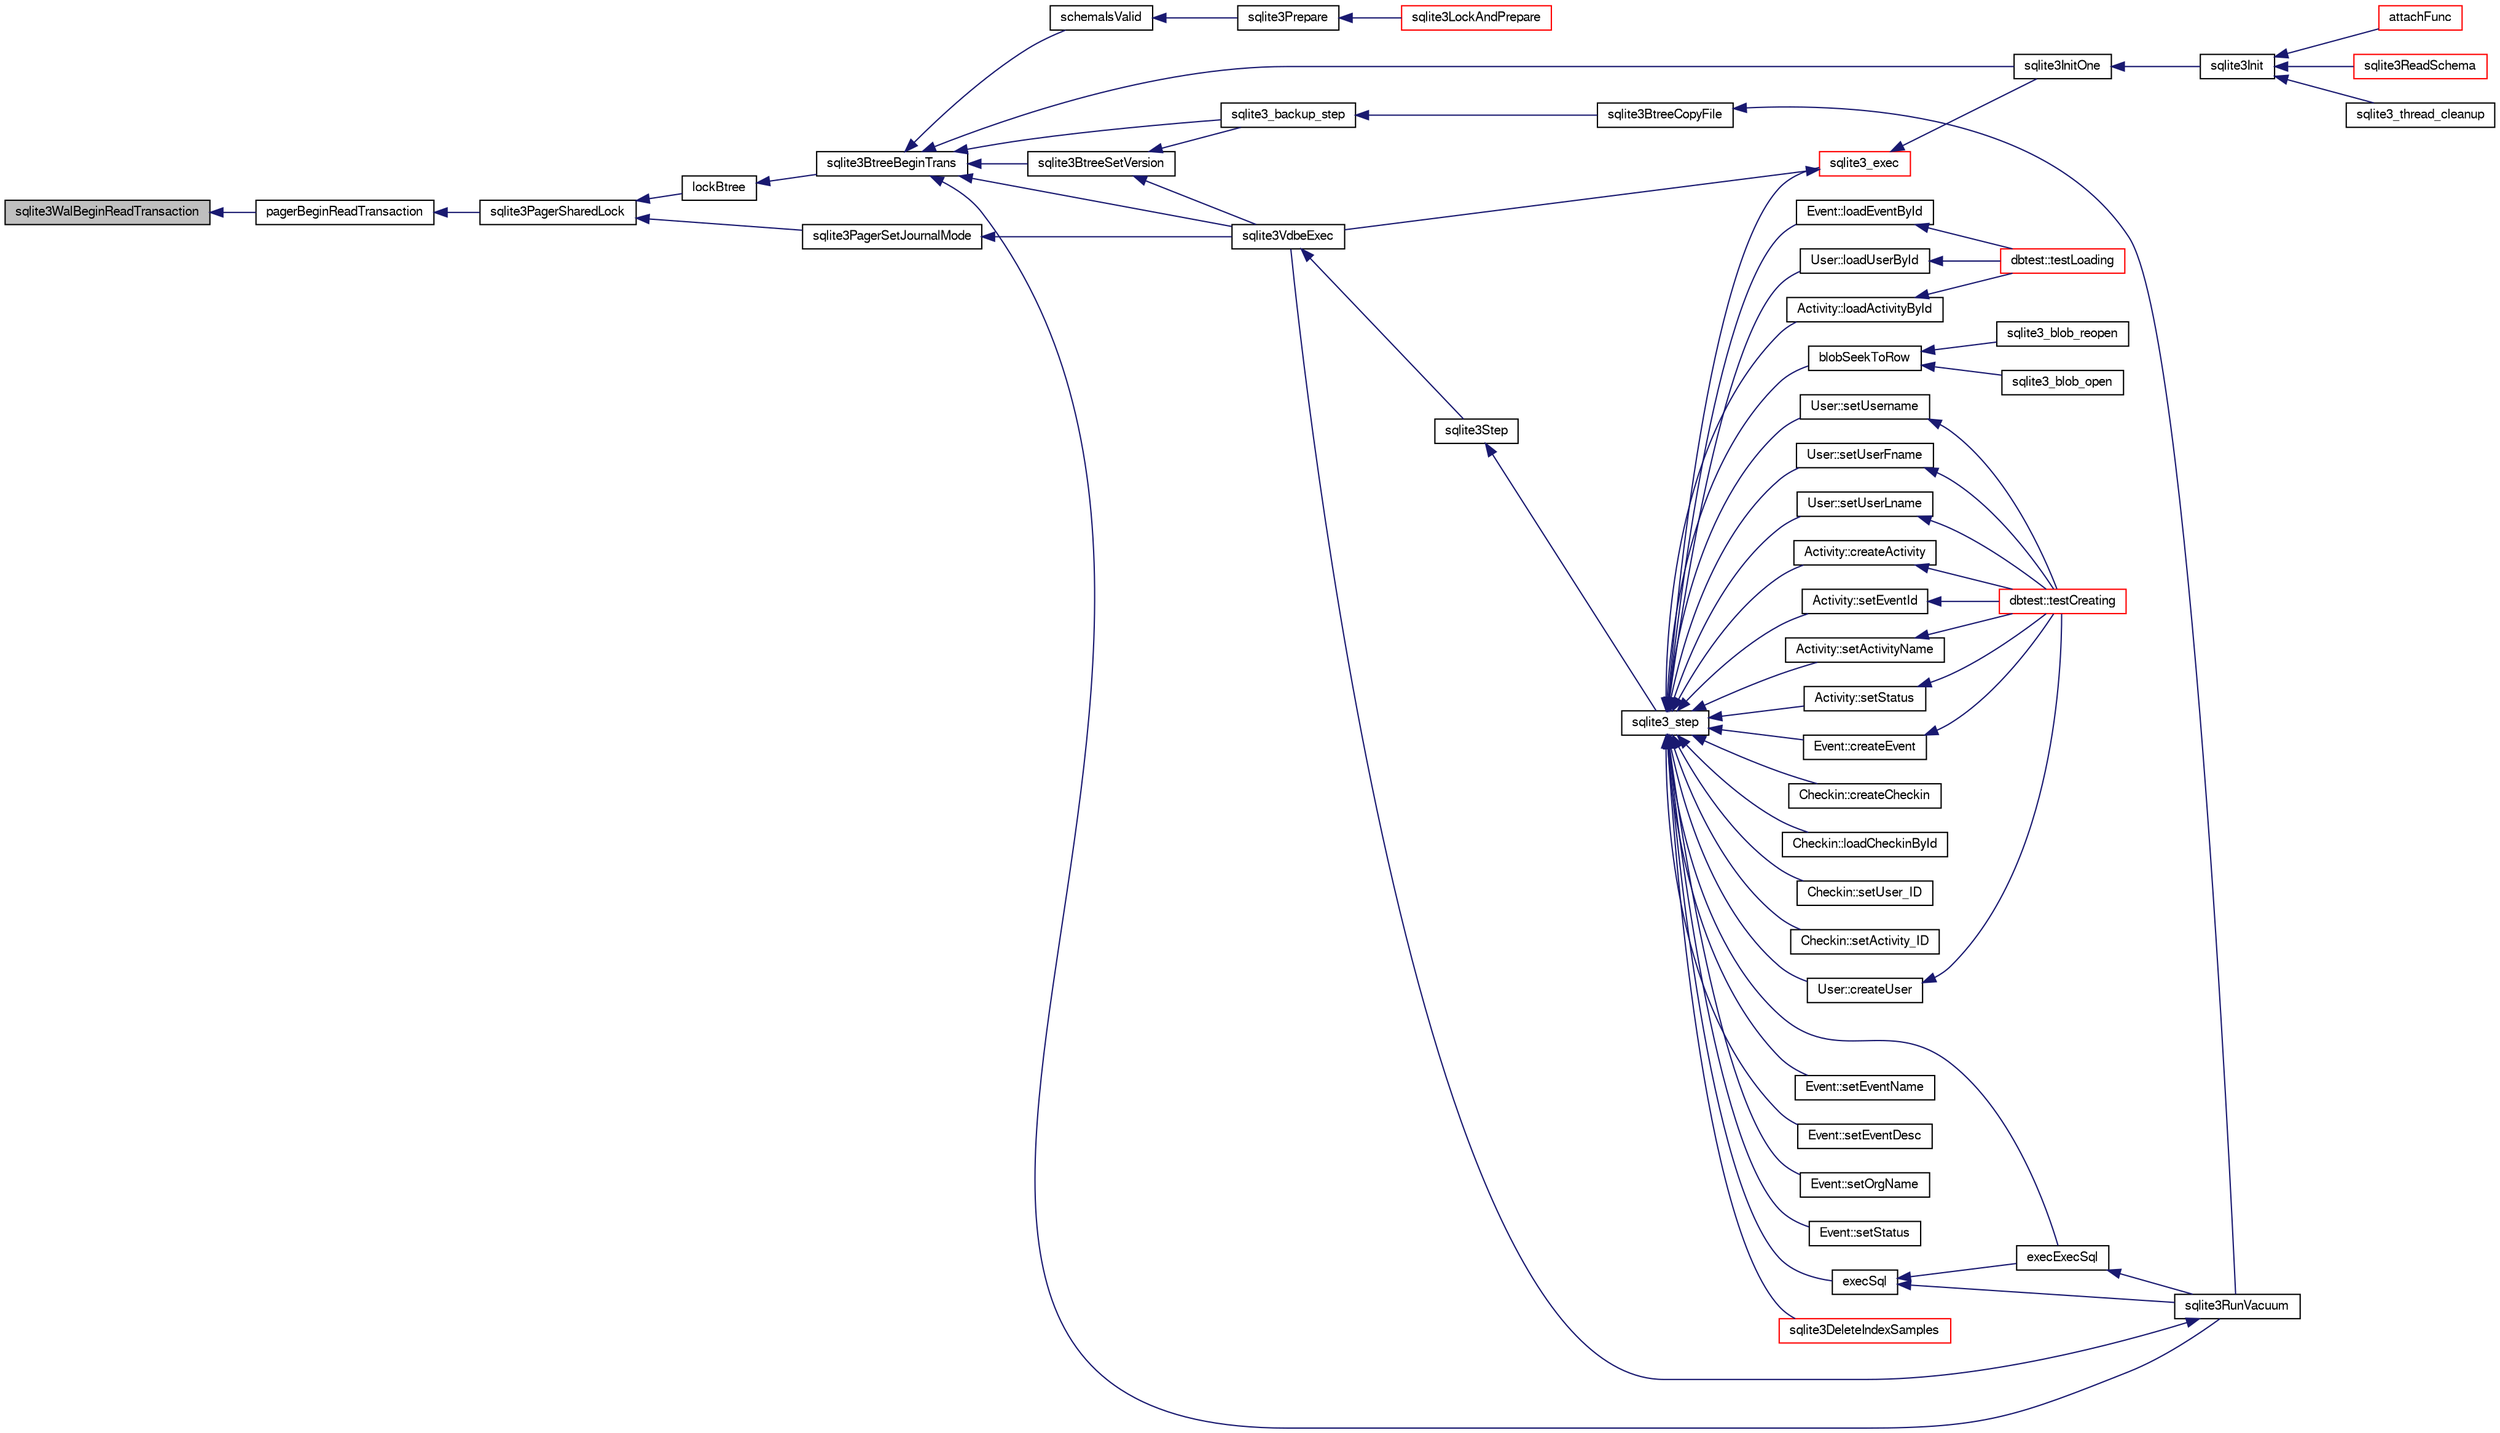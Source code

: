 digraph "sqlite3WalBeginReadTransaction"
{
  edge [fontname="FreeSans",fontsize="10",labelfontname="FreeSans",labelfontsize="10"];
  node [fontname="FreeSans",fontsize="10",shape=record];
  rankdir="LR";
  Node808212 [label="sqlite3WalBeginReadTransaction",height=0.2,width=0.4,color="black", fillcolor="grey75", style="filled", fontcolor="black"];
  Node808212 -> Node808213 [dir="back",color="midnightblue",fontsize="10",style="solid",fontname="FreeSans"];
  Node808213 [label="pagerBeginReadTransaction",height=0.2,width=0.4,color="black", fillcolor="white", style="filled",URL="$sqlite3_8c.html#a4a484b6c404f96050418d965e3cc17a1"];
  Node808213 -> Node808214 [dir="back",color="midnightblue",fontsize="10",style="solid",fontname="FreeSans"];
  Node808214 [label="sqlite3PagerSharedLock",height=0.2,width=0.4,color="black", fillcolor="white", style="filled",URL="$sqlite3_8c.html#a58c197b629fb6eaacf96c7add57c70df"];
  Node808214 -> Node808215 [dir="back",color="midnightblue",fontsize="10",style="solid",fontname="FreeSans"];
  Node808215 [label="sqlite3PagerSetJournalMode",height=0.2,width=0.4,color="black", fillcolor="white", style="filled",URL="$sqlite3_8c.html#afb929a0a4553cda84de16180ddbd09f7"];
  Node808215 -> Node808216 [dir="back",color="midnightblue",fontsize="10",style="solid",fontname="FreeSans"];
  Node808216 [label="sqlite3VdbeExec",height=0.2,width=0.4,color="black", fillcolor="white", style="filled",URL="$sqlite3_8c.html#a8ce40a614bdc56719c4d642b1e4dfb21"];
  Node808216 -> Node808217 [dir="back",color="midnightblue",fontsize="10",style="solid",fontname="FreeSans"];
  Node808217 [label="sqlite3Step",height=0.2,width=0.4,color="black", fillcolor="white", style="filled",URL="$sqlite3_8c.html#a3f2872e873e2758a4beedad1d5113554"];
  Node808217 -> Node808218 [dir="back",color="midnightblue",fontsize="10",style="solid",fontname="FreeSans"];
  Node808218 [label="sqlite3_step",height=0.2,width=0.4,color="black", fillcolor="white", style="filled",URL="$sqlite3_8h.html#ac1e491ce36b7471eb28387f7d3c74334"];
  Node808218 -> Node808219 [dir="back",color="midnightblue",fontsize="10",style="solid",fontname="FreeSans"];
  Node808219 [label="Activity::createActivity",height=0.2,width=0.4,color="black", fillcolor="white", style="filled",URL="$classActivity.html#a813cc5e52c14ab49b39014c134e3425b"];
  Node808219 -> Node808220 [dir="back",color="midnightblue",fontsize="10",style="solid",fontname="FreeSans"];
  Node808220 [label="dbtest::testCreating",height=0.2,width=0.4,color="red", fillcolor="white", style="filled",URL="$classdbtest.html#a8193e88a7df657069c8a6bd09c8243b7"];
  Node808218 -> Node808222 [dir="back",color="midnightblue",fontsize="10",style="solid",fontname="FreeSans"];
  Node808222 [label="Activity::loadActivityById",height=0.2,width=0.4,color="black", fillcolor="white", style="filled",URL="$classActivity.html#abe4ffb4f08a47212ebf9013259d9e7fd"];
  Node808222 -> Node808223 [dir="back",color="midnightblue",fontsize="10",style="solid",fontname="FreeSans"];
  Node808223 [label="dbtest::testLoading",height=0.2,width=0.4,color="red", fillcolor="white", style="filled",URL="$classdbtest.html#a6f98d82a2c8e2b9040848763504ddae1"];
  Node808218 -> Node808224 [dir="back",color="midnightblue",fontsize="10",style="solid",fontname="FreeSans"];
  Node808224 [label="Activity::setEventId",height=0.2,width=0.4,color="black", fillcolor="white", style="filled",URL="$classActivity.html#adb1d0fd0d08f473e068f0a4086bfa9ca"];
  Node808224 -> Node808220 [dir="back",color="midnightblue",fontsize="10",style="solid",fontname="FreeSans"];
  Node808218 -> Node808225 [dir="back",color="midnightblue",fontsize="10",style="solid",fontname="FreeSans"];
  Node808225 [label="Activity::setActivityName",height=0.2,width=0.4,color="black", fillcolor="white", style="filled",URL="$classActivity.html#a62dc3737b33915a36086f9dd26d16a81"];
  Node808225 -> Node808220 [dir="back",color="midnightblue",fontsize="10",style="solid",fontname="FreeSans"];
  Node808218 -> Node808226 [dir="back",color="midnightblue",fontsize="10",style="solid",fontname="FreeSans"];
  Node808226 [label="Activity::setStatus",height=0.2,width=0.4,color="black", fillcolor="white", style="filled",URL="$classActivity.html#af618135a7738f4d2a7ee147a8ef912ea"];
  Node808226 -> Node808220 [dir="back",color="midnightblue",fontsize="10",style="solid",fontname="FreeSans"];
  Node808218 -> Node808227 [dir="back",color="midnightblue",fontsize="10",style="solid",fontname="FreeSans"];
  Node808227 [label="Checkin::createCheckin",height=0.2,width=0.4,color="black", fillcolor="white", style="filled",URL="$classCheckin.html#a4e40acdf7fff0e607f6de4f24f3a163c"];
  Node808218 -> Node808228 [dir="back",color="midnightblue",fontsize="10",style="solid",fontname="FreeSans"];
  Node808228 [label="Checkin::loadCheckinById",height=0.2,width=0.4,color="black", fillcolor="white", style="filled",URL="$classCheckin.html#a3461f70ea6c68475225f2a07f78a21e0"];
  Node808218 -> Node808229 [dir="back",color="midnightblue",fontsize="10",style="solid",fontname="FreeSans"];
  Node808229 [label="Checkin::setUser_ID",height=0.2,width=0.4,color="black", fillcolor="white", style="filled",URL="$classCheckin.html#a76ab640f4f912876dbebf183db5359c6"];
  Node808218 -> Node808230 [dir="back",color="midnightblue",fontsize="10",style="solid",fontname="FreeSans"];
  Node808230 [label="Checkin::setActivity_ID",height=0.2,width=0.4,color="black", fillcolor="white", style="filled",URL="$classCheckin.html#ab2ff3ec2604ec73a42af25874a00b232"];
  Node808218 -> Node808231 [dir="back",color="midnightblue",fontsize="10",style="solid",fontname="FreeSans"];
  Node808231 [label="Event::createEvent",height=0.2,width=0.4,color="black", fillcolor="white", style="filled",URL="$classEvent.html#a77adb9f4a46ffb32c2d931f0691f5903"];
  Node808231 -> Node808220 [dir="back",color="midnightblue",fontsize="10",style="solid",fontname="FreeSans"];
  Node808218 -> Node808232 [dir="back",color="midnightblue",fontsize="10",style="solid",fontname="FreeSans"];
  Node808232 [label="Event::loadEventById",height=0.2,width=0.4,color="black", fillcolor="white", style="filled",URL="$classEvent.html#afa66cea33f722dbeecb69cc98fdea055"];
  Node808232 -> Node808223 [dir="back",color="midnightblue",fontsize="10",style="solid",fontname="FreeSans"];
  Node808218 -> Node808233 [dir="back",color="midnightblue",fontsize="10",style="solid",fontname="FreeSans"];
  Node808233 [label="Event::setEventName",height=0.2,width=0.4,color="black", fillcolor="white", style="filled",URL="$classEvent.html#a10596b6ca077df05184e30d62b08729d"];
  Node808218 -> Node808234 [dir="back",color="midnightblue",fontsize="10",style="solid",fontname="FreeSans"];
  Node808234 [label="Event::setEventDesc",height=0.2,width=0.4,color="black", fillcolor="white", style="filled",URL="$classEvent.html#ae36b8377dcae792f1c5c4726024c981b"];
  Node808218 -> Node808235 [dir="back",color="midnightblue",fontsize="10",style="solid",fontname="FreeSans"];
  Node808235 [label="Event::setOrgName",height=0.2,width=0.4,color="black", fillcolor="white", style="filled",URL="$classEvent.html#a19aac0f776bd764563a54977656cf680"];
  Node808218 -> Node808236 [dir="back",color="midnightblue",fontsize="10",style="solid",fontname="FreeSans"];
  Node808236 [label="Event::setStatus",height=0.2,width=0.4,color="black", fillcolor="white", style="filled",URL="$classEvent.html#ab0a6b9285af0f4172eb841e2b80f8972"];
  Node808218 -> Node808237 [dir="back",color="midnightblue",fontsize="10",style="solid",fontname="FreeSans"];
  Node808237 [label="blobSeekToRow",height=0.2,width=0.4,color="black", fillcolor="white", style="filled",URL="$sqlite3_8c.html#afff57e13332b98c8a44a7cebe38962ab"];
  Node808237 -> Node808238 [dir="back",color="midnightblue",fontsize="10",style="solid",fontname="FreeSans"];
  Node808238 [label="sqlite3_blob_open",height=0.2,width=0.4,color="black", fillcolor="white", style="filled",URL="$sqlite3_8h.html#adb8ad839a5bdd62a43785132bc7dd518"];
  Node808237 -> Node808239 [dir="back",color="midnightblue",fontsize="10",style="solid",fontname="FreeSans"];
  Node808239 [label="sqlite3_blob_reopen",height=0.2,width=0.4,color="black", fillcolor="white", style="filled",URL="$sqlite3_8h.html#abc77c24fdc0150138490359a94360f7e"];
  Node808218 -> Node808240 [dir="back",color="midnightblue",fontsize="10",style="solid",fontname="FreeSans"];
  Node808240 [label="sqlite3DeleteIndexSamples",height=0.2,width=0.4,color="red", fillcolor="white", style="filled",URL="$sqlite3_8c.html#aaeda0302fbf61397ec009f65bed047ef"];
  Node808218 -> Node808409 [dir="back",color="midnightblue",fontsize="10",style="solid",fontname="FreeSans"];
  Node808409 [label="sqlite3_exec",height=0.2,width=0.4,color="red", fillcolor="white", style="filled",URL="$sqlite3_8h.html#a97487ec8150e0bcc8fa392ab8f0e24db"];
  Node808409 -> Node808216 [dir="back",color="midnightblue",fontsize="10",style="solid",fontname="FreeSans"];
  Node808409 -> Node808242 [dir="back",color="midnightblue",fontsize="10",style="solid",fontname="FreeSans"];
  Node808242 [label="sqlite3InitOne",height=0.2,width=0.4,color="black", fillcolor="white", style="filled",URL="$sqlite3_8c.html#ac4318b25df65269906b0379251fe9b85"];
  Node808242 -> Node808243 [dir="back",color="midnightblue",fontsize="10",style="solid",fontname="FreeSans"];
  Node808243 [label="sqlite3Init",height=0.2,width=0.4,color="black", fillcolor="white", style="filled",URL="$sqlite3_8c.html#aed74e3dc765631a833f522f425ff5a48"];
  Node808243 -> Node808244 [dir="back",color="midnightblue",fontsize="10",style="solid",fontname="FreeSans"];
  Node808244 [label="attachFunc",height=0.2,width=0.4,color="red", fillcolor="white", style="filled",URL="$sqlite3_8c.html#a69cb751a7da501b9a0aa37e0d7c3eaf7"];
  Node808243 -> Node808248 [dir="back",color="midnightblue",fontsize="10",style="solid",fontname="FreeSans"];
  Node808248 [label="sqlite3ReadSchema",height=0.2,width=0.4,color="red", fillcolor="white", style="filled",URL="$sqlite3_8c.html#ac41a97f30334f7d35b2b5713097eca90"];
  Node808243 -> Node808342 [dir="back",color="midnightblue",fontsize="10",style="solid",fontname="FreeSans"];
  Node808342 [label="sqlite3_thread_cleanup",height=0.2,width=0.4,color="black", fillcolor="white", style="filled",URL="$sqlite3_8h.html#a34980c829db84f02e1a1599063469f06"];
  Node808218 -> Node808400 [dir="back",color="midnightblue",fontsize="10",style="solid",fontname="FreeSans"];
  Node808400 [label="execSql",height=0.2,width=0.4,color="black", fillcolor="white", style="filled",URL="$sqlite3_8c.html#a7d16651b98a110662f4c265eff0246cb"];
  Node808400 -> Node808401 [dir="back",color="midnightblue",fontsize="10",style="solid",fontname="FreeSans"];
  Node808401 [label="execExecSql",height=0.2,width=0.4,color="black", fillcolor="white", style="filled",URL="$sqlite3_8c.html#ac1be09a6c047f21133d16378d301e0d4"];
  Node808401 -> Node808402 [dir="back",color="midnightblue",fontsize="10",style="solid",fontname="FreeSans"];
  Node808402 [label="sqlite3RunVacuum",height=0.2,width=0.4,color="black", fillcolor="white", style="filled",URL="$sqlite3_8c.html#a5e83ddc7b3e7e8e79ad5d1fc92de1d2f"];
  Node808402 -> Node808216 [dir="back",color="midnightblue",fontsize="10",style="solid",fontname="FreeSans"];
  Node808400 -> Node808402 [dir="back",color="midnightblue",fontsize="10",style="solid",fontname="FreeSans"];
  Node808218 -> Node808401 [dir="back",color="midnightblue",fontsize="10",style="solid",fontname="FreeSans"];
  Node808218 -> Node808403 [dir="back",color="midnightblue",fontsize="10",style="solid",fontname="FreeSans"];
  Node808403 [label="User::createUser",height=0.2,width=0.4,color="black", fillcolor="white", style="filled",URL="$classUser.html#a22ed673939e8cc0a136130b809bba513"];
  Node808403 -> Node808220 [dir="back",color="midnightblue",fontsize="10",style="solid",fontname="FreeSans"];
  Node808218 -> Node808404 [dir="back",color="midnightblue",fontsize="10",style="solid",fontname="FreeSans"];
  Node808404 [label="User::loadUserById",height=0.2,width=0.4,color="black", fillcolor="white", style="filled",URL="$classUser.html#a863377665b7fb83c5547dcf9727f5092"];
  Node808404 -> Node808223 [dir="back",color="midnightblue",fontsize="10",style="solid",fontname="FreeSans"];
  Node808218 -> Node808405 [dir="back",color="midnightblue",fontsize="10",style="solid",fontname="FreeSans"];
  Node808405 [label="User::setUsername",height=0.2,width=0.4,color="black", fillcolor="white", style="filled",URL="$classUser.html#aa0497022a136cb78de785b0a39ae60b1"];
  Node808405 -> Node808220 [dir="back",color="midnightblue",fontsize="10",style="solid",fontname="FreeSans"];
  Node808218 -> Node808406 [dir="back",color="midnightblue",fontsize="10",style="solid",fontname="FreeSans"];
  Node808406 [label="User::setUserFname",height=0.2,width=0.4,color="black", fillcolor="white", style="filled",URL="$classUser.html#a72657eb55cd0ca437b4841a43f19912f"];
  Node808406 -> Node808220 [dir="back",color="midnightblue",fontsize="10",style="solid",fontname="FreeSans"];
  Node808218 -> Node808407 [dir="back",color="midnightblue",fontsize="10",style="solid",fontname="FreeSans"];
  Node808407 [label="User::setUserLname",height=0.2,width=0.4,color="black", fillcolor="white", style="filled",URL="$classUser.html#aa25973387e5afe1aa6f60dd6545e33b5"];
  Node808407 -> Node808220 [dir="back",color="midnightblue",fontsize="10",style="solid",fontname="FreeSans"];
  Node808214 -> Node808477 [dir="back",color="midnightblue",fontsize="10",style="solid",fontname="FreeSans"];
  Node808477 [label="lockBtree",height=0.2,width=0.4,color="black", fillcolor="white", style="filled",URL="$sqlite3_8c.html#a5b808194d3178be15705a420265cee9d"];
  Node808477 -> Node808478 [dir="back",color="midnightblue",fontsize="10",style="solid",fontname="FreeSans"];
  Node808478 [label="sqlite3BtreeBeginTrans",height=0.2,width=0.4,color="black", fillcolor="white", style="filled",URL="$sqlite3_8c.html#a52d6706df15c67c22aa7d0e290c16bf5"];
  Node808478 -> Node808479 [dir="back",color="midnightblue",fontsize="10",style="solid",fontname="FreeSans"];
  Node808479 [label="sqlite3BtreeSetVersion",height=0.2,width=0.4,color="black", fillcolor="white", style="filled",URL="$sqlite3_8c.html#a2db3061b5c557699a47415ca0342ba01"];
  Node808479 -> Node808429 [dir="back",color="midnightblue",fontsize="10",style="solid",fontname="FreeSans"];
  Node808429 [label="sqlite3_backup_step",height=0.2,width=0.4,color="black", fillcolor="white", style="filled",URL="$sqlite3_8h.html#a1699b75e98d082eebc465a9e64c35269"];
  Node808429 -> Node808430 [dir="back",color="midnightblue",fontsize="10",style="solid",fontname="FreeSans"];
  Node808430 [label="sqlite3BtreeCopyFile",height=0.2,width=0.4,color="black", fillcolor="white", style="filled",URL="$sqlite3_8c.html#a4d9e19a79f0d5c1dfcef0bd137ae83f9"];
  Node808430 -> Node808402 [dir="back",color="midnightblue",fontsize="10",style="solid",fontname="FreeSans"];
  Node808479 -> Node808216 [dir="back",color="midnightblue",fontsize="10",style="solid",fontname="FreeSans"];
  Node808478 -> Node808429 [dir="back",color="midnightblue",fontsize="10",style="solid",fontname="FreeSans"];
  Node808478 -> Node808216 [dir="back",color="midnightblue",fontsize="10",style="solid",fontname="FreeSans"];
  Node808478 -> Node808242 [dir="back",color="midnightblue",fontsize="10",style="solid",fontname="FreeSans"];
  Node808478 -> Node808427 [dir="back",color="midnightblue",fontsize="10",style="solid",fontname="FreeSans"];
  Node808427 [label="schemaIsValid",height=0.2,width=0.4,color="black", fillcolor="white", style="filled",URL="$sqlite3_8c.html#a7c466fe28e7ca6f46b8bf72c46d9738d"];
  Node808427 -> Node808395 [dir="back",color="midnightblue",fontsize="10",style="solid",fontname="FreeSans"];
  Node808395 [label="sqlite3Prepare",height=0.2,width=0.4,color="black", fillcolor="white", style="filled",URL="$sqlite3_8c.html#acb25890858d0bf4b12eb7aae569f0c7b"];
  Node808395 -> Node808396 [dir="back",color="midnightblue",fontsize="10",style="solid",fontname="FreeSans"];
  Node808396 [label="sqlite3LockAndPrepare",height=0.2,width=0.4,color="red", fillcolor="white", style="filled",URL="$sqlite3_8c.html#a5db1ec5589aa2b02c6d979211a8789bd"];
  Node808478 -> Node808402 [dir="back",color="midnightblue",fontsize="10",style="solid",fontname="FreeSans"];
}
